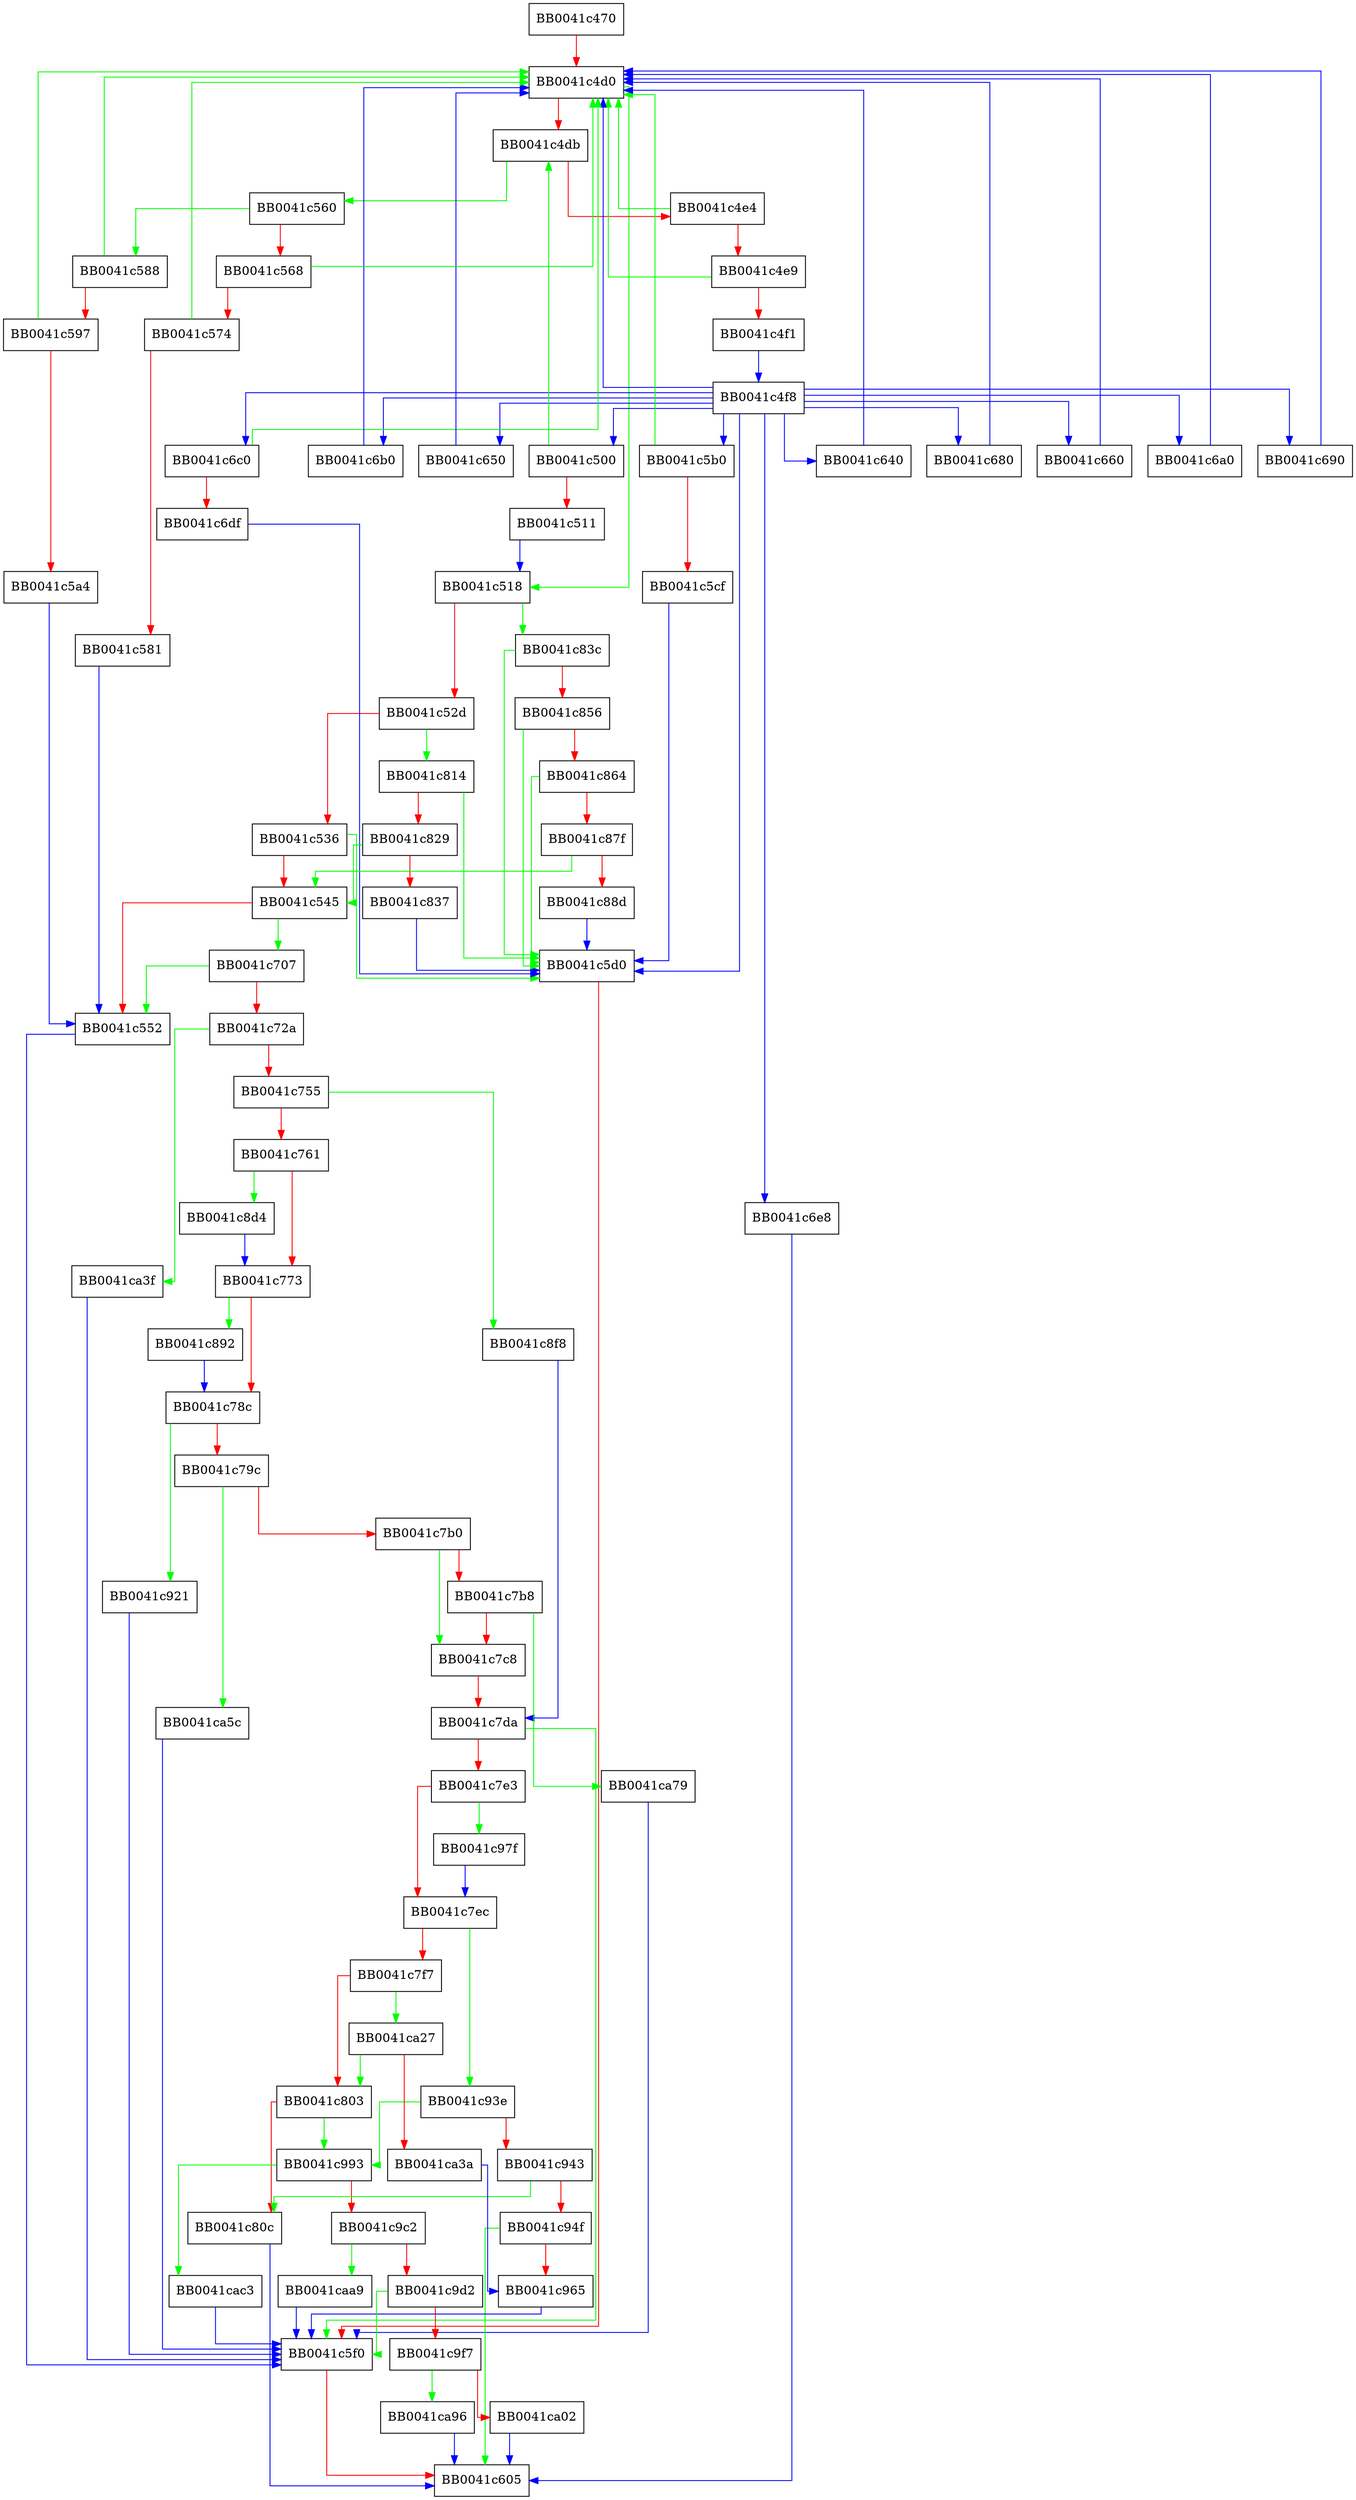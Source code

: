 digraph dsaparam_main {
  node [shape="box"];
  graph [splines=ortho];
  BB0041c470 -> BB0041c4d0 [color="red"];
  BB0041c4d0 -> BB0041c518 [color="green"];
  BB0041c4d0 -> BB0041c4db [color="red"];
  BB0041c4db -> BB0041c560 [color="green"];
  BB0041c4db -> BB0041c4e4 [color="red"];
  BB0041c4e4 -> BB0041c4d0 [color="green"];
  BB0041c4e4 -> BB0041c4e9 [color="red"];
  BB0041c4e9 -> BB0041c4d0 [color="green"];
  BB0041c4e9 -> BB0041c4f1 [color="red"];
  BB0041c4f1 -> BB0041c4f8 [color="blue"];
  BB0041c4f8 -> BB0041c5d0 [color="blue"];
  BB0041c4f8 -> BB0041c4d0 [color="blue"];
  BB0041c4f8 -> BB0041c6e8 [color="blue"];
  BB0041c4f8 -> BB0041c5b0 [color="blue"];
  BB0041c4f8 -> BB0041c6c0 [color="blue"];
  BB0041c4f8 -> BB0041c6b0 [color="blue"];
  BB0041c4f8 -> BB0041c650 [color="blue"];
  BB0041c4f8 -> BB0041c640 [color="blue"];
  BB0041c4f8 -> BB0041c680 [color="blue"];
  BB0041c4f8 -> BB0041c500 [color="blue"];
  BB0041c4f8 -> BB0041c660 [color="blue"];
  BB0041c4f8 -> BB0041c6a0 [color="blue"];
  BB0041c4f8 -> BB0041c690 [color="blue"];
  BB0041c500 -> BB0041c4db [color="green"];
  BB0041c500 -> BB0041c511 [color="red"];
  BB0041c511 -> BB0041c518 [color="blue"];
  BB0041c518 -> BB0041c83c [color="green"];
  BB0041c518 -> BB0041c52d [color="red"];
  BB0041c52d -> BB0041c814 [color="green"];
  BB0041c52d -> BB0041c536 [color="red"];
  BB0041c536 -> BB0041c5d0 [color="green"];
  BB0041c536 -> BB0041c545 [color="red"];
  BB0041c545 -> BB0041c707 [color="green"];
  BB0041c545 -> BB0041c552 [color="red"];
  BB0041c552 -> BB0041c5f0 [color="blue"];
  BB0041c560 -> BB0041c588 [color="green"];
  BB0041c560 -> BB0041c568 [color="red"];
  BB0041c568 -> BB0041c4d0 [color="green"];
  BB0041c568 -> BB0041c574 [color="red"];
  BB0041c574 -> BB0041c4d0 [color="green"];
  BB0041c574 -> BB0041c581 [color="red"];
  BB0041c581 -> BB0041c552 [color="blue"];
  BB0041c588 -> BB0041c4d0 [color="green"];
  BB0041c588 -> BB0041c597 [color="red"];
  BB0041c597 -> BB0041c4d0 [color="green"];
  BB0041c597 -> BB0041c5a4 [color="red"];
  BB0041c5a4 -> BB0041c552 [color="blue"];
  BB0041c5b0 -> BB0041c4d0 [color="green"];
  BB0041c5b0 -> BB0041c5cf [color="red"];
  BB0041c5cf -> BB0041c5d0 [color="blue"];
  BB0041c5d0 -> BB0041c5f0 [color="red"];
  BB0041c5f0 -> BB0041c605 [color="red"];
  BB0041c640 -> BB0041c4d0 [color="blue"];
  BB0041c650 -> BB0041c4d0 [color="blue"];
  BB0041c660 -> BB0041c4d0 [color="blue"];
  BB0041c680 -> BB0041c4d0 [color="blue"];
  BB0041c690 -> BB0041c4d0 [color="blue"];
  BB0041c6a0 -> BB0041c4d0 [color="blue"];
  BB0041c6b0 -> BB0041c4d0 [color="blue"];
  BB0041c6c0 -> BB0041c4d0 [color="green"];
  BB0041c6c0 -> BB0041c6df [color="red"];
  BB0041c6df -> BB0041c5d0 [color="blue"];
  BB0041c6e8 -> BB0041c605 [color="blue"];
  BB0041c707 -> BB0041c552 [color="green"];
  BB0041c707 -> BB0041c72a [color="red"];
  BB0041c72a -> BB0041ca3f [color="green"];
  BB0041c72a -> BB0041c755 [color="red"];
  BB0041c755 -> BB0041c8f8 [color="green"];
  BB0041c755 -> BB0041c761 [color="red"];
  BB0041c761 -> BB0041c8d4 [color="green"];
  BB0041c761 -> BB0041c773 [color="red"];
  BB0041c773 -> BB0041c892 [color="green"];
  BB0041c773 -> BB0041c78c [color="red"];
  BB0041c78c -> BB0041c921 [color="green"];
  BB0041c78c -> BB0041c79c [color="red"];
  BB0041c79c -> BB0041ca5c [color="green"];
  BB0041c79c -> BB0041c7b0 [color="red"];
  BB0041c7b0 -> BB0041c7c8 [color="green"];
  BB0041c7b0 -> BB0041c7b8 [color="red"];
  BB0041c7b8 -> BB0041ca79 [color="green"];
  BB0041c7b8 -> BB0041c7c8 [color="red"];
  BB0041c7c8 -> BB0041c7da [color="red"];
  BB0041c7da -> BB0041c5f0 [color="green"];
  BB0041c7da -> BB0041c7e3 [color="red"];
  BB0041c7e3 -> BB0041c97f [color="green"];
  BB0041c7e3 -> BB0041c7ec [color="red"];
  BB0041c7ec -> BB0041c93e [color="green"];
  BB0041c7ec -> BB0041c7f7 [color="red"];
  BB0041c7f7 -> BB0041ca27 [color="green"];
  BB0041c7f7 -> BB0041c803 [color="red"];
  BB0041c803 -> BB0041c993 [color="green"];
  BB0041c803 -> BB0041c80c [color="red"];
  BB0041c80c -> BB0041c605 [color="blue"];
  BB0041c814 -> BB0041c5d0 [color="green"];
  BB0041c814 -> BB0041c829 [color="red"];
  BB0041c829 -> BB0041c545 [color="green"];
  BB0041c829 -> BB0041c837 [color="red"];
  BB0041c837 -> BB0041c5d0 [color="blue"];
  BB0041c83c -> BB0041c5d0 [color="green"];
  BB0041c83c -> BB0041c856 [color="red"];
  BB0041c856 -> BB0041c5d0 [color="green"];
  BB0041c856 -> BB0041c864 [color="red"];
  BB0041c864 -> BB0041c5d0 [color="green"];
  BB0041c864 -> BB0041c87f [color="red"];
  BB0041c87f -> BB0041c545 [color="green"];
  BB0041c87f -> BB0041c88d [color="red"];
  BB0041c88d -> BB0041c5d0 [color="blue"];
  BB0041c892 -> BB0041c78c [color="blue"];
  BB0041c8d4 -> BB0041c773 [color="blue"];
  BB0041c8f8 -> BB0041c7da [color="blue"];
  BB0041c921 -> BB0041c5f0 [color="blue"];
  BB0041c93e -> BB0041c993 [color="green"];
  BB0041c93e -> BB0041c943 [color="red"];
  BB0041c943 -> BB0041c80c [color="green"];
  BB0041c943 -> BB0041c94f [color="red"];
  BB0041c94f -> BB0041c605 [color="green"];
  BB0041c94f -> BB0041c965 [color="red"];
  BB0041c965 -> BB0041c5f0 [color="blue"];
  BB0041c97f -> BB0041c7ec [color="blue"];
  BB0041c993 -> BB0041cac3 [color="green"];
  BB0041c993 -> BB0041c9c2 [color="red"];
  BB0041c9c2 -> BB0041caa9 [color="green"];
  BB0041c9c2 -> BB0041c9d2 [color="red"];
  BB0041c9d2 -> BB0041c5f0 [color="green"];
  BB0041c9d2 -> BB0041c9f7 [color="red"];
  BB0041c9f7 -> BB0041ca96 [color="green"];
  BB0041c9f7 -> BB0041ca02 [color="red"];
  BB0041ca02 -> BB0041c605 [color="blue"];
  BB0041ca27 -> BB0041c803 [color="green"];
  BB0041ca27 -> BB0041ca3a [color="red"];
  BB0041ca3a -> BB0041c965 [color="blue"];
  BB0041ca3f -> BB0041c5f0 [color="blue"];
  BB0041ca5c -> BB0041c5f0 [color="blue"];
  BB0041ca79 -> BB0041c5f0 [color="blue"];
  BB0041ca96 -> BB0041c605 [color="blue"];
  BB0041caa9 -> BB0041c5f0 [color="blue"];
  BB0041cac3 -> BB0041c5f0 [color="blue"];
}